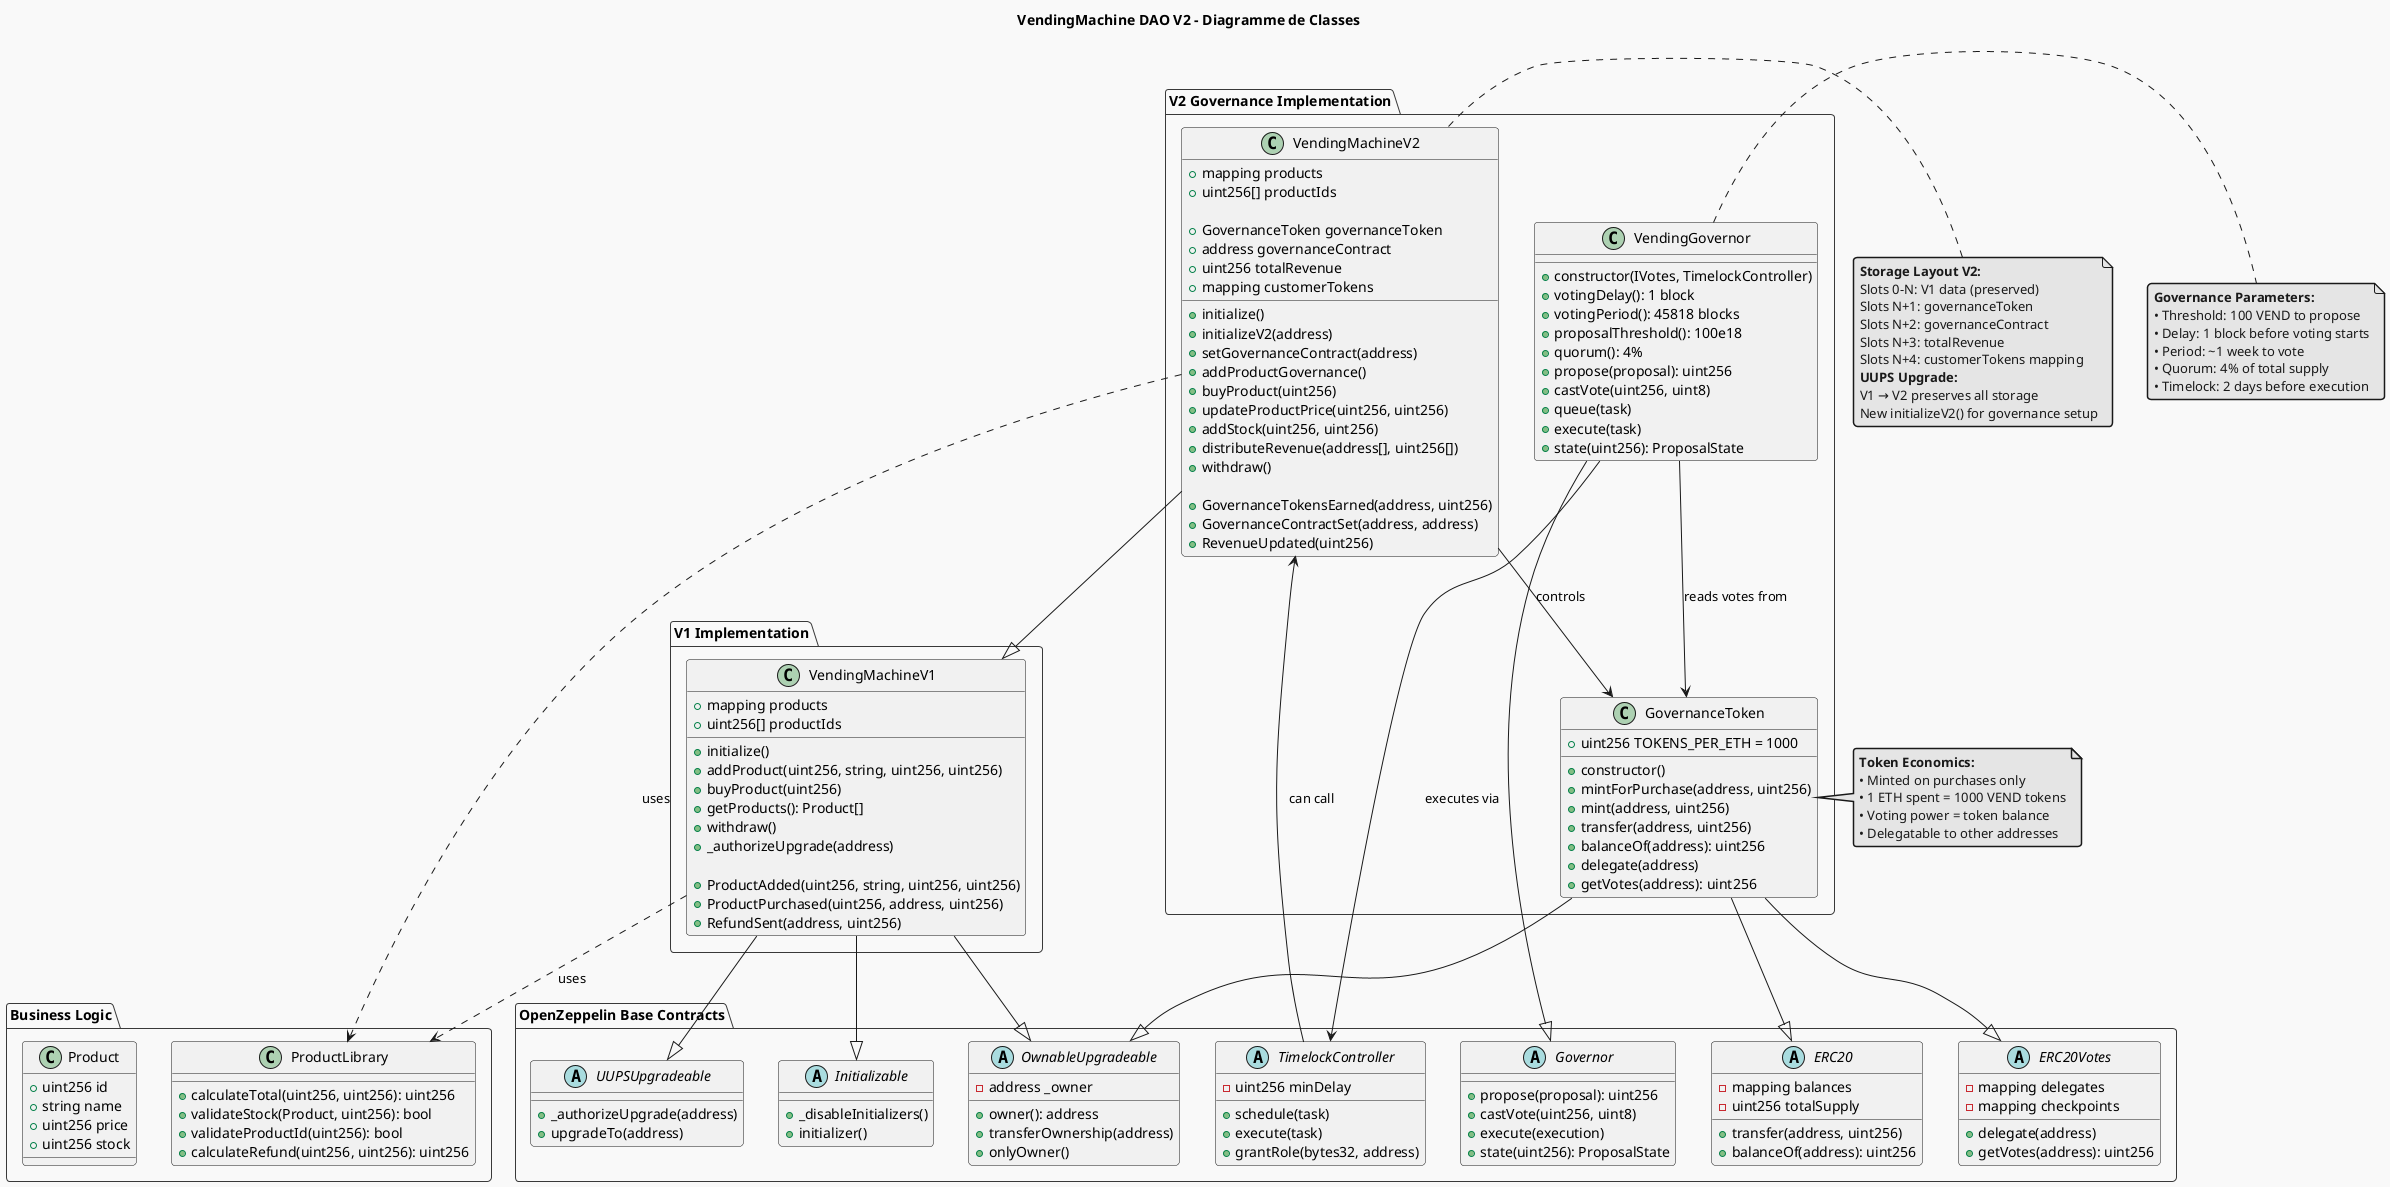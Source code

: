 @startuml VendingMachineV2_ClassDiagram
!theme mars

title VendingMachine DAO V2 - Diagramme de Classes

package "OpenZeppelin Base Contracts" {
  abstract class Initializable {
    +_disableInitializers()
    +initializer()
  }
  
  abstract class OwnableUpgradeable {
    -address _owner
    +owner(): address
    +transferOwnership(address)
    +onlyOwner()
  }
  
  abstract class UUPSUpgradeable {
    +_authorizeUpgrade(address)
    +upgradeTo(address)
  }
  
  abstract class ERC20 {
    -mapping balances
    -uint256 totalSupply
    +transfer(address, uint256)
    +balanceOf(address): uint256
  }
  
  abstract class ERC20Votes {
    -mapping delegates
    -mapping checkpoints
    +delegate(address)
    +getVotes(address): uint256
  }
  
  abstract class Governor {
    +propose(proposal): uint256
    +castVote(uint256, uint8)
    +execute(execution)
    +state(uint256): ProposalState
  }
  
  abstract class TimelockController {
    -uint256 minDelay
    +schedule(task)
    +execute(task)
    +grantRole(bytes32, address)
  }
}

package "Business Logic" {
  class ProductLibrary {
    +calculateTotal(uint256, uint256): uint256
    +validateStock(Product, uint256): bool
    +validateProductId(uint256): bool
    +calculateRefund(uint256, uint256): uint256
  }

  class Product {
    +uint256 id
    +string name
    +uint256 price
    +uint256 stock
  }
}

package "V1 Implementation" {
  class VendingMachineV1 {
    +mapping products
    +uint256[] productIds
    
    +initialize()
    +addProduct(uint256, string, uint256, uint256)
    +buyProduct(uint256)
    +getProducts(): Product[]
    +withdraw()
    +_authorizeUpgrade(address)
    
    +ProductAdded(uint256, string, uint256, uint256)
    +ProductPurchased(uint256, address, uint256)
    +RefundSent(address, uint256)
  }
}

package "V2 Governance Implementation" {
  class VendingMachineV2 {
    +mapping products
    +uint256[] productIds
    
    +GovernanceToken governanceToken
    +address governanceContract
    +uint256 totalRevenue
    +mapping customerTokens
    
    +initialize()
    +initializeV2(address)
    +setGovernanceContract(address)
    +addProductGovernance()
    +buyProduct(uint256)
    +updateProductPrice(uint256, uint256)
    +addStock(uint256, uint256)
    +distributeRevenue(address[], uint256[])
    +withdraw()
    
    +GovernanceTokensEarned(address, uint256)
    +GovernanceContractSet(address, address)
    +RevenueUpdated(uint256)
  }
  
  class GovernanceToken {
    +uint256 TOKENS_PER_ETH = 1000
    +constructor()
    +mintForPurchase(address, uint256)
    +mint(address, uint256)
    +transfer(address, uint256)
    +balanceOf(address): uint256
    +delegate(address)
    +getVotes(address): uint256
  }
  
  class VendingGovernor {
    +constructor(IVotes, TimelockController)
    +votingDelay(): 1 block
    +votingPeriod(): 45818 blocks
    +proposalThreshold(): 100e18
    +quorum(): 4%
    +propose(proposal): uint256
    +castVote(uint256, uint8)
    +queue(task)
    +execute(task)
    +state(uint256): ProposalState
  }
}

' Inheritance relationships
VendingMachineV1 --|> Initializable
VendingMachineV1 --|> OwnableUpgradeable
VendingMachineV1 --|> UUPSUpgradeable

VendingMachineV2 --|> VendingMachineV1

GovernanceToken --|> ERC20
GovernanceToken --|> ERC20Votes
GovernanceToken --|> OwnableUpgradeable

VendingGovernor --|> Governor

' Usage relationships
VendingMachineV1 ..> ProductLibrary : uses
VendingMachineV2 ..> ProductLibrary : uses
VendingMachineV2 --> GovernanceToken : controls
VendingGovernor --> GovernanceToken : reads votes from
VendingGovernor --> TimelockController : executes via
TimelockController --> VendingMachineV2 : can call

note right of VendingMachineV2
  **Storage Layout V2:**
  Slots 0-N: V1 data (preserved)
  Slots N+1: governanceToken
  Slots N+2: governanceContract  
  Slots N+3: totalRevenue
  Slots N+4: customerTokens mapping
  **UUPS Upgrade:**
  V1 → V2 preserves all storage
  New initializeV2() for governance setup
end note

note right of GovernanceToken
  **Token Economics:**
  • Minted on purchases only
  • 1 ETH spent = 1000 VEND tokens
  • Voting power = token balance
  • Delegatable to other addresses
end note

note right of VendingGovernor
  **Governance Parameters:**
  • Threshold: 100 VEND to propose
  • Delay: 1 block before voting starts
  • Period: ~1 week to vote
  • Quorum: 4% of total supply
  • Timelock: 2 days before execution
end note

@enduml
